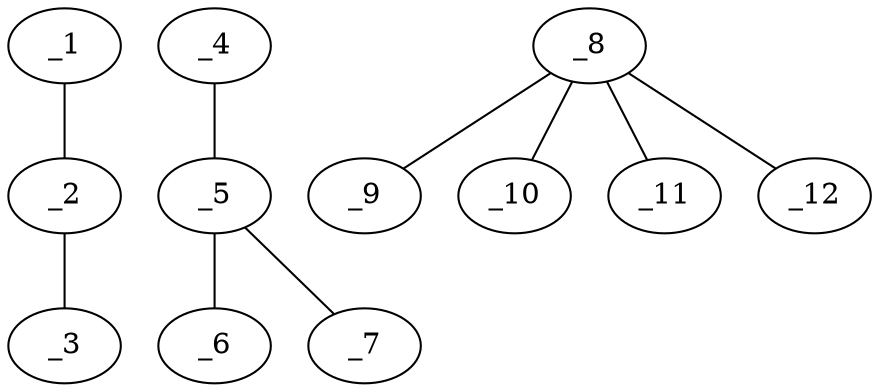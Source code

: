 graph molid630659 {
	_1	 [charge=1,
		chem=4,
		symbol="N  ",
		x="3.7321",
		y="-0.5"];
	_2	 [charge=1,
		chem=4,
		symbol="N  ",
		x="2.866",
		y=0];
	_1 -- _2	 [valence=2];
	_3	 [charge="-1",
		chem=4,
		symbol="N  ",
		x=2,
		y="0.5"];
	_2 -- _3	 [valence=2];
	_4	 [charge=1,
		chem=2,
		symbol="O  ",
		x="5.4641",
		y="0.5"];
	_5	 [charge=0,
		chem=5,
		symbol="S  ",
		x="6.3301",
		y=0];
	_4 -- _5	 [valence=1];
	_6	 [charge=1,
		chem=2,
		symbol="O  ",
		x="7.1962",
		y="0.5"];
	_5 -- _6	 [valence=2];
	_7	 [charge=0,
		chem=2,
		symbol="O  ",
		x="6.3301",
		y="-1"];
	_5 -- _7	 [valence=1];
	_8	 [charge=3,
		chem=11,
		symbol="Co ",
		x="4.5981",
		y=0];
	_9	 [charge=0,
		chem=4,
		symbol="N  ",
		x="5.4641",
		y="-0.5"];
	_8 -- _9	 [valence=1];
	_10	 [charge=0,
		chem=4,
		symbol="N  ",
		x="4.5981",
		y=1];
	_8 -- _10	 [valence=1];
	_11	 [charge=0,
		chem=4,
		symbol="N  ",
		x="4.5981",
		y="-1"];
	_8 -- _11	 [valence=1];
	_12	 [charge=0,
		chem=4,
		symbol="N  ",
		x="3.7321",
		y="0.5"];
	_8 -- _12	 [valence=1];
}
